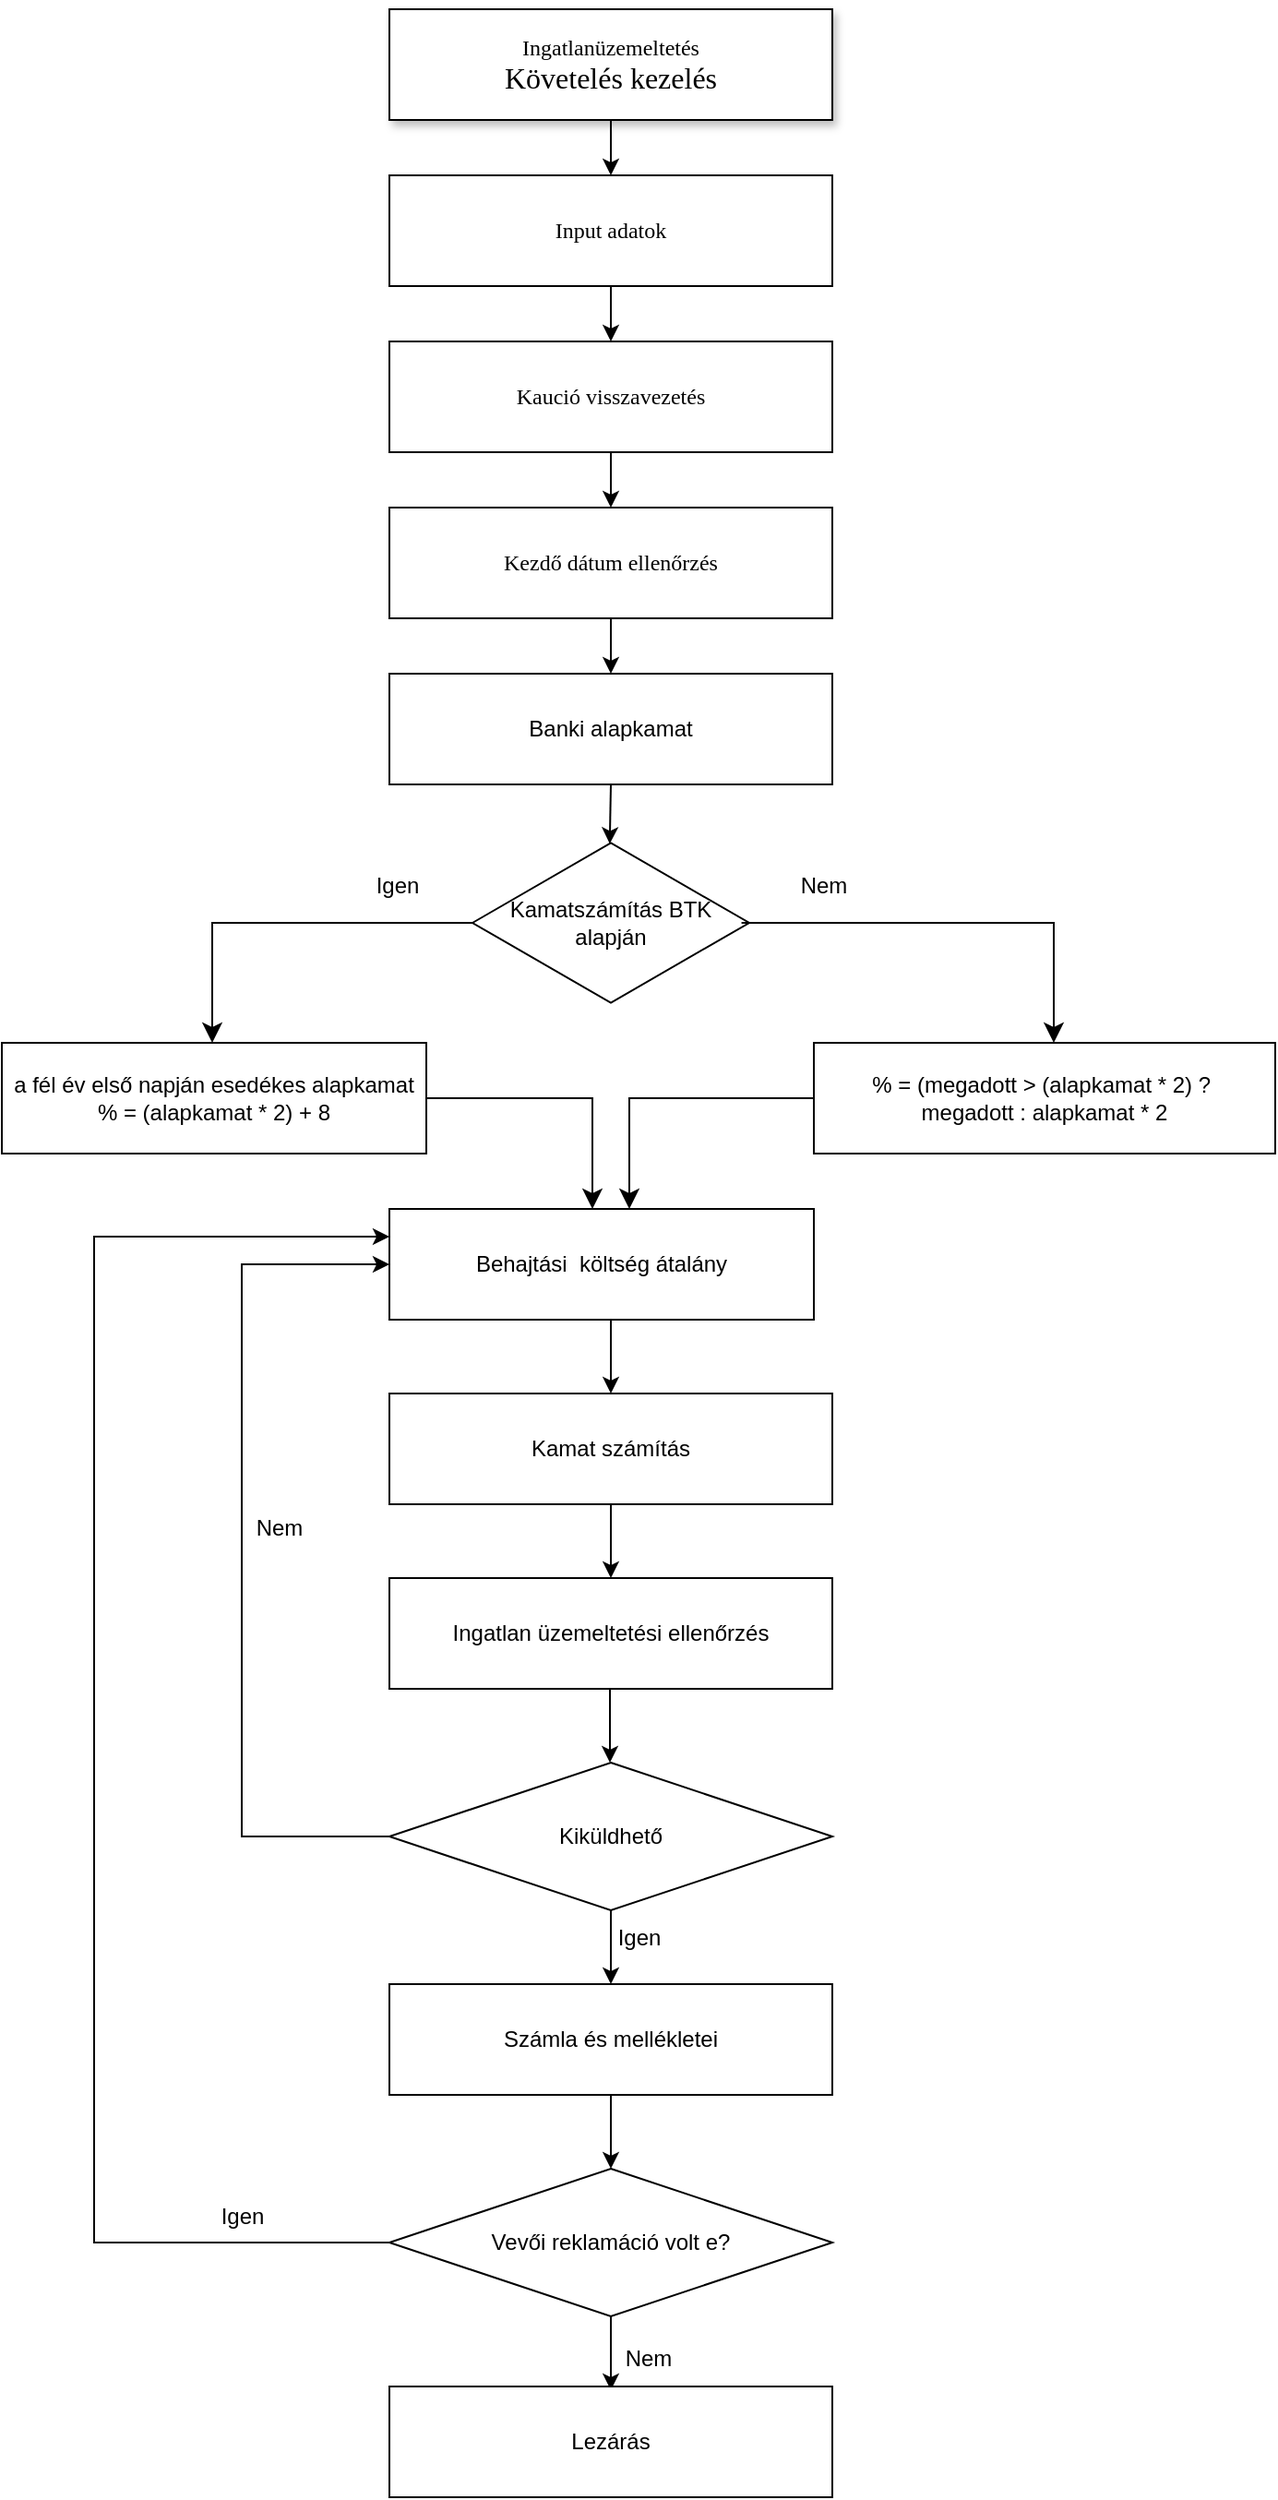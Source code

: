 <mxfile version="24.4.14" type="github">
  <diagram name="Page-1" id="edf60f1a-56cd-e834-aa8a-f176f3a09ee4">
    <mxGraphModel dx="1050" dy="565" grid="1" gridSize="10" guides="1" tooltips="1" connect="1" arrows="1" fold="1" page="1" pageScale="1" pageWidth="850" pageHeight="1400" background="none" math="0" shadow="0">
      <root>
        <mxCell id="0" />
        <mxCell id="1" parent="0" />
        <mxCell id="60e70716793133e9-4" value="&lt;font face=&quot;Tahoma&quot; style=&quot;font-size: 12px;&quot;&gt;Ingatlanüzemeltetés&lt;/font&gt;&lt;div&gt;&lt;font face=&quot;BtbKhpzwE4qU60kqDjoo&quot; size=&quot;3&quot;&gt;Követelés kezelés&lt;/font&gt;&lt;/div&gt;" style="rounded=0;whiteSpace=wrap;html=1;shadow=1;labelBackgroundColor=none;strokeWidth=1;fontFamily=Verdana;fontSize=8;align=center;" parent="1" vertex="1">
          <mxGeometry x="280" y="30" width="240" height="60" as="geometry" />
        </mxCell>
        <mxCell id="mCzXiH6NWdjLSZmSII8E-2" value="" style="endArrow=classic;html=1;rounded=0;exitX=0.5;exitY=1;exitDx=0;exitDy=0;labelBackgroundColor=none;fontColor=default;entryX=0.5;entryY=0;entryDx=0;entryDy=0;" parent="1" source="60e70716793133e9-4" edge="1" target="mCzXiH6NWdjLSZmSII8E-3">
          <mxGeometry width="50" height="50" relative="1" as="geometry">
            <mxPoint x="80" y="160" as="sourcePoint" />
            <mxPoint x="560" y="120" as="targetPoint" />
          </mxGeometry>
        </mxCell>
        <mxCell id="mCzXiH6NWdjLSZmSII8E-3" value="&lt;font face=&quot;Tahoma&quot;&gt;Input adatok&lt;/font&gt;" style="rounded=0;whiteSpace=wrap;html=1;labelBackgroundColor=none;" parent="1" vertex="1">
          <mxGeometry x="280" y="120" width="240" height="60" as="geometry" />
        </mxCell>
        <mxCell id="bCbuyVdx1WlMGgOUMZQT-1" value="&lt;font face=&quot;Tahoma&quot;&gt;Kaució visszavezetés&lt;/font&gt;" style="rounded=0;whiteSpace=wrap;html=1;labelBackgroundColor=none;" vertex="1" parent="1">
          <mxGeometry x="280" y="210" width="240" height="60" as="geometry" />
        </mxCell>
        <mxCell id="bCbuyVdx1WlMGgOUMZQT-3" value="&lt;font face=&quot;Tahoma&quot;&gt;Kezdő dátum ellenőrzés&lt;/font&gt;" style="rounded=0;whiteSpace=wrap;html=1;labelBackgroundColor=none;" vertex="1" parent="1">
          <mxGeometry x="280" y="300" width="240" height="60" as="geometry" />
        </mxCell>
        <mxCell id="bCbuyVdx1WlMGgOUMZQT-5" value="Kamatszámítás BTK&lt;div&gt;alapján&lt;/div&gt;" style="html=1;whiteSpace=wrap;aspect=fixed;shape=isoRectangle;" vertex="1" parent="1">
          <mxGeometry x="325" y="480" width="150" height="90" as="geometry" />
        </mxCell>
        <mxCell id="bCbuyVdx1WlMGgOUMZQT-8" value="% = (megadott &amp;gt; (alapkamat * 2) ?&amp;nbsp;&lt;div&gt;megadott : alapkamat * 2&lt;/div&gt;" style="whiteSpace=wrap;html=1;" vertex="1" parent="1">
          <mxGeometry x="510" y="590" width="250" height="60" as="geometry" />
        </mxCell>
        <mxCell id="bCbuyVdx1WlMGgOUMZQT-9" value="&lt;div&gt;a fél év első napján esedékes alapkamat&lt;/div&gt;% = (alapkamat * 2) + 8" style="whiteSpace=wrap;html=1;" vertex="1" parent="1">
          <mxGeometry x="70" y="590" width="230" height="60" as="geometry" />
        </mxCell>
        <mxCell id="bCbuyVdx1WlMGgOUMZQT-13" value="Igen" style="text;html=1;align=center;verticalAlign=middle;resizable=0;points=[];autosize=1;strokeColor=none;fillColor=none;" vertex="1" parent="1">
          <mxGeometry x="259" y="490" width="50" height="30" as="geometry" />
        </mxCell>
        <mxCell id="bCbuyVdx1WlMGgOUMZQT-15" value="Nem" style="text;html=1;align=center;verticalAlign=middle;resizable=0;points=[];autosize=1;strokeColor=none;fillColor=none;" vertex="1" parent="1">
          <mxGeometry x="490" y="490" width="50" height="30" as="geometry" />
        </mxCell>
        <mxCell id="bCbuyVdx1WlMGgOUMZQT-16" value="Banki alapkamat" style="whiteSpace=wrap;html=1;" vertex="1" parent="1">
          <mxGeometry x="280" y="390" width="240" height="60" as="geometry" />
        </mxCell>
        <mxCell id="bCbuyVdx1WlMGgOUMZQT-18" value="" style="edgeStyle=none;orthogonalLoop=1;jettySize=auto;html=1;rounded=0;entryX=0.5;entryY=0;entryDx=0;entryDy=0;exitX=0.5;exitY=1;exitDx=0;exitDy=0;" edge="1" parent="1" source="bCbuyVdx1WlMGgOUMZQT-3" target="bCbuyVdx1WlMGgOUMZQT-16">
          <mxGeometry width="100" relative="1" as="geometry">
            <mxPoint x="400" y="430" as="sourcePoint" />
            <mxPoint x="450" y="440" as="targetPoint" />
            <Array as="points" />
          </mxGeometry>
        </mxCell>
        <mxCell id="bCbuyVdx1WlMGgOUMZQT-20" value="" style="edgeStyle=none;orthogonalLoop=1;jettySize=auto;html=1;rounded=0;entryX=0.5;entryY=0;entryDx=0;entryDy=0;exitX=0.5;exitY=1;exitDx=0;exitDy=0;" edge="1" parent="1" source="bCbuyVdx1WlMGgOUMZQT-1" target="bCbuyVdx1WlMGgOUMZQT-3">
          <mxGeometry width="100" relative="1" as="geometry">
            <mxPoint x="350" y="330" as="sourcePoint" />
            <mxPoint x="450" y="330" as="targetPoint" />
            <Array as="points" />
          </mxGeometry>
        </mxCell>
        <mxCell id="bCbuyVdx1WlMGgOUMZQT-21" value="" style="edgeStyle=none;orthogonalLoop=1;jettySize=auto;html=1;rounded=0;entryX=0.5;entryY=0;entryDx=0;entryDy=0;exitX=0.5;exitY=1;exitDx=0;exitDy=0;" edge="1" parent="1" source="mCzXiH6NWdjLSZmSII8E-3" target="bCbuyVdx1WlMGgOUMZQT-1">
          <mxGeometry width="100" relative="1" as="geometry">
            <mxPoint x="350" y="230" as="sourcePoint" />
            <mxPoint x="450" y="230" as="targetPoint" />
            <Array as="points" />
          </mxGeometry>
        </mxCell>
        <mxCell id="bCbuyVdx1WlMGgOUMZQT-22" value="" style="edgeStyle=none;orthogonalLoop=1;jettySize=auto;html=1;rounded=0;entryX=0.496;entryY=0.024;entryDx=0;entryDy=0;entryPerimeter=0;exitX=0.5;exitY=1;exitDx=0;exitDy=0;" edge="1" parent="1" source="bCbuyVdx1WlMGgOUMZQT-16" target="bCbuyVdx1WlMGgOUMZQT-5">
          <mxGeometry width="100" relative="1" as="geometry">
            <mxPoint x="350" y="460" as="sourcePoint" />
            <mxPoint x="450" y="460" as="targetPoint" />
            <Array as="points" />
          </mxGeometry>
        </mxCell>
        <mxCell id="bCbuyVdx1WlMGgOUMZQT-26" value="" style="edgeStyle=segmentEdgeStyle;endArrow=classic;html=1;curved=0;rounded=0;endSize=8;startSize=8;exitX=0.972;exitY=0.5;exitDx=0;exitDy=0;exitPerimeter=0;" edge="1" parent="1" source="bCbuyVdx1WlMGgOUMZQT-5">
          <mxGeometry width="50" height="50" relative="1" as="geometry">
            <mxPoint x="590" y="530" as="sourcePoint" />
            <mxPoint x="640" y="590" as="targetPoint" />
          </mxGeometry>
        </mxCell>
        <mxCell id="bCbuyVdx1WlMGgOUMZQT-27" value="" style="edgeStyle=segmentEdgeStyle;endArrow=classic;html=1;curved=0;rounded=0;endSize=8;startSize=8;" edge="1" parent="1">
          <mxGeometry width="50" height="50" relative="1" as="geometry">
            <mxPoint x="325" y="525" as="sourcePoint" />
            <mxPoint x="184" y="590" as="targetPoint" />
          </mxGeometry>
        </mxCell>
        <mxCell id="bCbuyVdx1WlMGgOUMZQT-28" value="" style="edgeStyle=segmentEdgeStyle;endArrow=classic;html=1;curved=0;rounded=0;endSize=8;startSize=8;exitX=0;exitY=0.5;exitDx=0;exitDy=0;" edge="1" parent="1" source="bCbuyVdx1WlMGgOUMZQT-8">
          <mxGeometry width="50" height="50" relative="1" as="geometry">
            <mxPoint x="465" y="620" as="sourcePoint" />
            <mxPoint x="410" y="680" as="targetPoint" />
            <Array as="points">
              <mxPoint x="410" y="620" />
              <mxPoint x="410" y="680" />
            </Array>
          </mxGeometry>
        </mxCell>
        <mxCell id="bCbuyVdx1WlMGgOUMZQT-29" value="" style="edgeStyle=segmentEdgeStyle;endArrow=classic;html=1;curved=0;rounded=0;endSize=8;startSize=8;exitX=1;exitY=0.5;exitDx=0;exitDy=0;" edge="1" parent="1" source="bCbuyVdx1WlMGgOUMZQT-9">
          <mxGeometry width="50" height="50" relative="1" as="geometry">
            <mxPoint x="320" y="620" as="sourcePoint" />
            <mxPoint x="390" y="680" as="targetPoint" />
            <Array as="points">
              <mxPoint x="390" y="620" />
              <mxPoint x="390" y="680" />
            </Array>
          </mxGeometry>
        </mxCell>
        <mxCell id="bCbuyVdx1WlMGgOUMZQT-30" value="Behajtási&amp;nbsp; költség átalány&lt;div&gt;&lt;/div&gt;" style="whiteSpace=wrap;html=1;" vertex="1" parent="1">
          <mxGeometry x="280" y="680" width="230" height="60" as="geometry" />
        </mxCell>
        <mxCell id="bCbuyVdx1WlMGgOUMZQT-31" value="Kamat számítás&lt;div&gt;&lt;/div&gt;" style="whiteSpace=wrap;html=1;" vertex="1" parent="1">
          <mxGeometry x="280" y="780" width="240" height="60" as="geometry" />
        </mxCell>
        <mxCell id="bCbuyVdx1WlMGgOUMZQT-33" value="" style="edgeStyle=none;orthogonalLoop=1;jettySize=auto;html=1;rounded=0;entryX=0.5;entryY=0;entryDx=0;entryDy=0;" edge="1" parent="1" target="bCbuyVdx1WlMGgOUMZQT-31">
          <mxGeometry width="100" relative="1" as="geometry">
            <mxPoint x="400" y="740" as="sourcePoint" />
            <mxPoint x="440" y="770" as="targetPoint" />
            <Array as="points" />
          </mxGeometry>
        </mxCell>
        <mxCell id="bCbuyVdx1WlMGgOUMZQT-35" value="Számla és mellékletei&lt;div&gt;&lt;/div&gt;" style="whiteSpace=wrap;html=1;" vertex="1" parent="1">
          <mxGeometry x="280" y="1100" width="240" height="60" as="geometry" />
        </mxCell>
        <mxCell id="bCbuyVdx1WlMGgOUMZQT-36" value="" style="edgeStyle=none;orthogonalLoop=1;jettySize=auto;html=1;rounded=0;entryX=0.5;entryY=0;entryDx=0;entryDy=0;" edge="1" parent="1" target="bCbuyVdx1WlMGgOUMZQT-35">
          <mxGeometry width="100" relative="1" as="geometry">
            <mxPoint x="400" y="1040" as="sourcePoint" />
            <mxPoint x="450" y="860" as="targetPoint" />
            <Array as="points" />
          </mxGeometry>
        </mxCell>
        <mxCell id="bCbuyVdx1WlMGgOUMZQT-39" value="Vevői reklamáció volt e?" style="rhombus;whiteSpace=wrap;html=1;" vertex="1" parent="1">
          <mxGeometry x="280" y="1200" width="240" height="80" as="geometry" />
        </mxCell>
        <mxCell id="bCbuyVdx1WlMGgOUMZQT-44" value="" style="edgeStyle=none;orthogonalLoop=1;jettySize=auto;html=1;rounded=0;exitX=0;exitY=0.5;exitDx=0;exitDy=0;entryX=0;entryY=0.25;entryDx=0;entryDy=0;" edge="1" parent="1" source="bCbuyVdx1WlMGgOUMZQT-39" target="bCbuyVdx1WlMGgOUMZQT-30">
          <mxGeometry width="100" relative="1" as="geometry">
            <mxPoint x="160" y="1289" as="sourcePoint" />
            <mxPoint x="120" y="678.4" as="targetPoint" />
            <Array as="points">
              <mxPoint x="120" y="1240" />
              <mxPoint x="120" y="695" />
            </Array>
          </mxGeometry>
        </mxCell>
        <mxCell id="bCbuyVdx1WlMGgOUMZQT-45" value="Ingatlan üzemeltetési ellenőrzés&lt;div&gt;&lt;/div&gt;" style="whiteSpace=wrap;html=1;" vertex="1" parent="1">
          <mxGeometry x="280" y="880" width="240" height="60" as="geometry" />
        </mxCell>
        <mxCell id="bCbuyVdx1WlMGgOUMZQT-46" value="" style="edgeStyle=none;orthogonalLoop=1;jettySize=auto;html=1;rounded=0;exitX=0.5;exitY=1;exitDx=0;exitDy=0;entryX=0.5;entryY=0;entryDx=0;entryDy=0;" edge="1" parent="1" source="bCbuyVdx1WlMGgOUMZQT-31" target="bCbuyVdx1WlMGgOUMZQT-45">
          <mxGeometry width="100" relative="1" as="geometry">
            <mxPoint x="350" y="860" as="sourcePoint" />
            <mxPoint x="450" y="860" as="targetPoint" />
            <Array as="points" />
          </mxGeometry>
        </mxCell>
        <mxCell id="bCbuyVdx1WlMGgOUMZQT-47" value="Kiküldhető" style="rhombus;whiteSpace=wrap;html=1;" vertex="1" parent="1">
          <mxGeometry x="280" y="980" width="240" height="80" as="geometry" />
        </mxCell>
        <mxCell id="bCbuyVdx1WlMGgOUMZQT-48" value="" style="edgeStyle=none;orthogonalLoop=1;jettySize=auto;html=1;rounded=0;exitX=0.5;exitY=1;exitDx=0;exitDy=0;entryX=0.5;entryY=0;entryDx=0;entryDy=0;" edge="1" parent="1">
          <mxGeometry width="100" relative="1" as="geometry">
            <mxPoint x="399.5" y="940" as="sourcePoint" />
            <mxPoint x="399.5" y="980" as="targetPoint" />
            <Array as="points" />
          </mxGeometry>
        </mxCell>
        <mxCell id="bCbuyVdx1WlMGgOUMZQT-49" value="" style="edgeStyle=none;orthogonalLoop=1;jettySize=auto;html=1;rounded=0;exitX=0.5;exitY=1;exitDx=0;exitDy=0;" edge="1" parent="1" source="bCbuyVdx1WlMGgOUMZQT-35">
          <mxGeometry width="100" relative="1" as="geometry">
            <mxPoint x="370" y="1170" as="sourcePoint" />
            <mxPoint x="400" y="1200" as="targetPoint" />
            <Array as="points" />
          </mxGeometry>
        </mxCell>
        <mxCell id="bCbuyVdx1WlMGgOUMZQT-51" value="Igen" style="text;html=1;align=center;verticalAlign=middle;resizable=0;points=[];autosize=1;strokeColor=none;fillColor=none;" vertex="1" parent="1">
          <mxGeometry x="390" y="1060" width="50" height="30" as="geometry" />
        </mxCell>
        <mxCell id="bCbuyVdx1WlMGgOUMZQT-52" value="" style="edgeStyle=none;orthogonalLoop=1;jettySize=auto;html=1;rounded=0;exitX=0;exitY=0.5;exitDx=0;exitDy=0;entryX=0;entryY=0.5;entryDx=0;entryDy=0;" edge="1" parent="1" source="bCbuyVdx1WlMGgOUMZQT-47" target="bCbuyVdx1WlMGgOUMZQT-30">
          <mxGeometry width="100" relative="1" as="geometry">
            <mxPoint x="120" y="990" as="sourcePoint" />
            <mxPoint x="200" y="700" as="targetPoint" />
            <Array as="points">
              <mxPoint x="200" y="1020" />
              <mxPoint x="200" y="710" />
            </Array>
          </mxGeometry>
        </mxCell>
        <mxCell id="bCbuyVdx1WlMGgOUMZQT-53" value="Nem" style="text;html=1;align=center;verticalAlign=middle;resizable=0;points=[];autosize=1;strokeColor=none;fillColor=none;" vertex="1" parent="1">
          <mxGeometry x="195" y="838" width="50" height="30" as="geometry" />
        </mxCell>
        <mxCell id="bCbuyVdx1WlMGgOUMZQT-54" value="Igen&lt;div&gt;&lt;br&gt;&lt;/div&gt;" style="text;html=1;align=center;verticalAlign=middle;resizable=0;points=[];autosize=1;strokeColor=none;fillColor=none;" vertex="1" parent="1">
          <mxGeometry x="175" y="1213" width="50" height="40" as="geometry" />
        </mxCell>
        <mxCell id="bCbuyVdx1WlMGgOUMZQT-55" value="" style="edgeStyle=none;orthogonalLoop=1;jettySize=auto;html=1;rounded=0;exitX=0.5;exitY=1;exitDx=0;exitDy=0;" edge="1" parent="1" source="bCbuyVdx1WlMGgOUMZQT-39">
          <mxGeometry width="100" relative="1" as="geometry">
            <mxPoint x="390" y="1340" as="sourcePoint" />
            <mxPoint x="400" y="1320" as="targetPoint" />
            <Array as="points" />
          </mxGeometry>
        </mxCell>
        <mxCell id="bCbuyVdx1WlMGgOUMZQT-56" value="Nem" style="text;html=1;align=center;verticalAlign=middle;resizable=0;points=[];autosize=1;strokeColor=none;fillColor=none;" vertex="1" parent="1">
          <mxGeometry x="395" y="1288" width="50" height="30" as="geometry" />
        </mxCell>
        <mxCell id="bCbuyVdx1WlMGgOUMZQT-57" value="Lezárás&lt;div&gt;&lt;/div&gt;" style="whiteSpace=wrap;html=1;" vertex="1" parent="1">
          <mxGeometry x="280" y="1318" width="240" height="60" as="geometry" />
        </mxCell>
      </root>
    </mxGraphModel>
  </diagram>
</mxfile>
